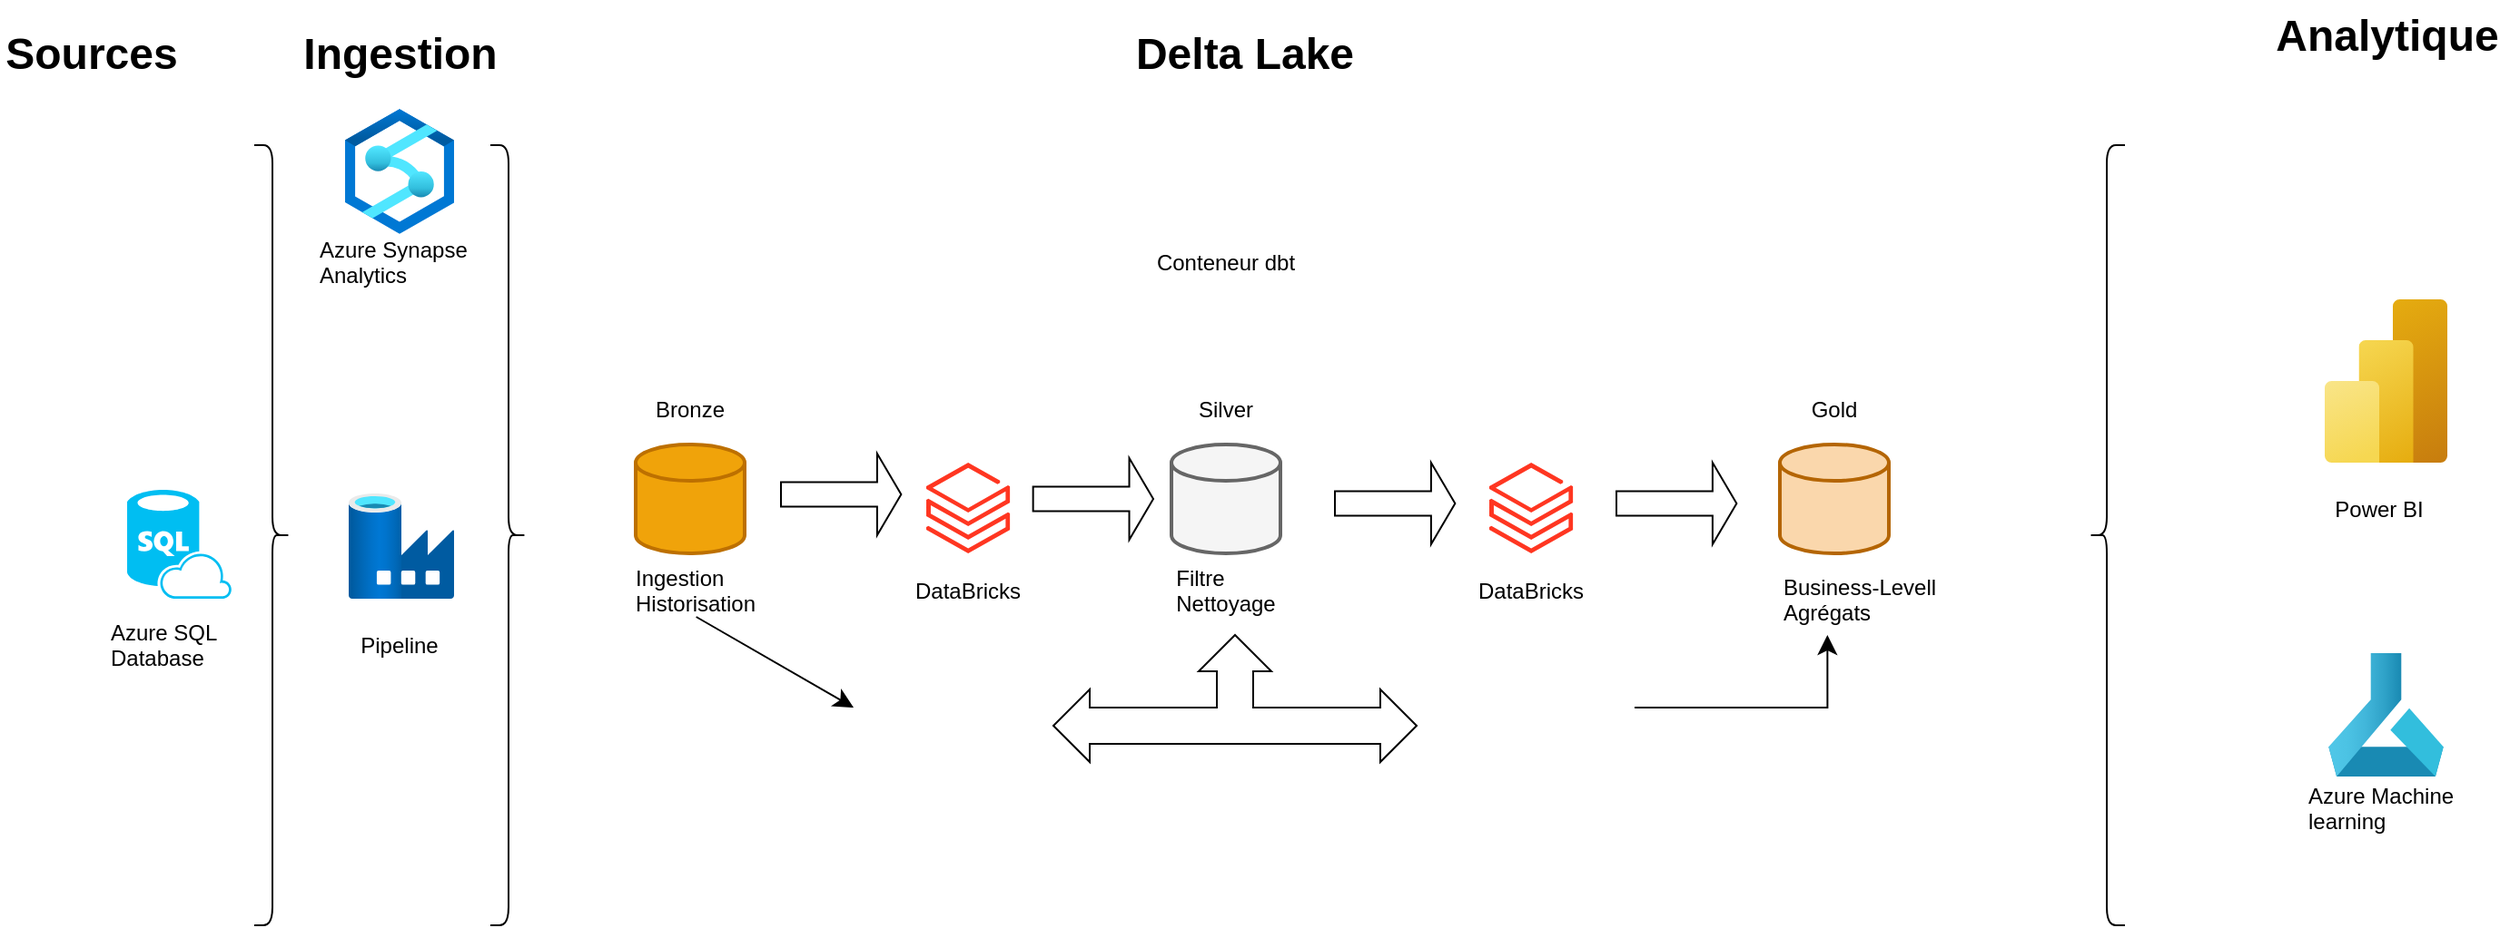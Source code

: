 <mxfile version="27.2.0">
  <diagram name="Page-2" id="Nc0zzKh80A5awvxplMQa">
    <mxGraphModel dx="2732" dy="1696" grid="1" gridSize="10" guides="1" tooltips="1" connect="1" arrows="1" fold="1" page="1" pageScale="1" pageWidth="1169" pageHeight="827" math="0" shadow="0">
      <root>
        <mxCell id="0" />
        <mxCell id="1" parent="0" />
        <mxCell id="7mm0GI2dPfNlWBvnad1u-171" value="" style="shape=curlyBracket;whiteSpace=wrap;html=1;rounded=1;flipH=1;labelPosition=right;verticalLabelPosition=middle;align=left;verticalAlign=middle;" vertex="1" parent="1">
          <mxGeometry x="90" y="20" width="20" height="430" as="geometry" />
        </mxCell>
        <mxCell id="7mm0GI2dPfNlWBvnad1u-172" value="" style="shape=curlyBracket;whiteSpace=wrap;html=1;rounded=1;flipH=1;labelPosition=right;verticalLabelPosition=middle;align=left;verticalAlign=middle;" vertex="1" parent="1">
          <mxGeometry x="220" y="20" width="20" height="430" as="geometry" />
        </mxCell>
        <mxCell id="7mm0GI2dPfNlWBvnad1u-173" value="Sources" style="text;strokeColor=none;fillColor=none;html=1;fontSize=24;fontStyle=1;verticalAlign=middle;align=center;" vertex="1" parent="1">
          <mxGeometry x="-50" y="-50" width="100" height="40" as="geometry" />
        </mxCell>
        <mxCell id="7mm0GI2dPfNlWBvnad1u-174" value="Ingestion" style="text;strokeColor=none;fillColor=none;html=1;fontSize=24;fontStyle=1;verticalAlign=middle;align=center;" vertex="1" parent="1">
          <mxGeometry x="120" y="-50" width="100" height="40" as="geometry" />
        </mxCell>
        <mxCell id="7mm0GI2dPfNlWBvnad1u-175" value="" style="verticalLabelPosition=bottom;html=1;verticalAlign=top;align=center;strokeColor=none;fillColor=#00BEF2;shape=mxgraph.azure.sql_database_sql_azure;" vertex="1" parent="1">
          <mxGeometry x="20" y="210" width="57.5" height="60" as="geometry" />
        </mxCell>
        <mxCell id="7mm0GI2dPfNlWBvnad1u-176" value="" style="image;aspect=fixed;html=1;points=[];align=center;fontSize=12;image=img/lib/azure2/databases/Azure_Synapse_Analytics.svg;" vertex="1" parent="1">
          <mxGeometry x="140" width="60" height="69" as="geometry" />
        </mxCell>
        <mxCell id="7mm0GI2dPfNlWBvnad1u-177" value="" style="image;aspect=fixed;html=1;points=[];align=center;fontSize=12;image=img/lib/azure2/databases/Data_Factory.svg;" vertex="1" parent="1">
          <mxGeometry x="142" y="212" width="58" height="58" as="geometry" />
        </mxCell>
        <mxCell id="7mm0GI2dPfNlWBvnad1u-178" value="" style="shape=image;verticalLabelPosition=bottom;labelBackgroundColor=default;verticalAlign=top;aspect=fixed;imageAspect=0;image=https://avatars.githubusercontent.com/u/49767398?s=280&amp;v=4;" vertex="1" parent="1">
          <mxGeometry x="585" y="-10" width="80" height="80" as="geometry" />
        </mxCell>
        <mxCell id="7mm0GI2dPfNlWBvnad1u-179" value="" style="image;aspect=fixed;html=1;points=[];align=center;fontSize=12;image=img/lib/azure2/analytics/Azure_Databricks.svg;" vertex="1" parent="1">
          <mxGeometry x="460" y="195" width="46.18" height="50" as="geometry" />
        </mxCell>
        <mxCell id="7mm0GI2dPfNlWBvnad1u-180" value="" style="strokeWidth=2;html=1;shape=mxgraph.flowchart.database;whiteSpace=wrap;fillColor=#f0a30a;fontColor=#000000;strokeColor=#BD7000;" vertex="1" parent="1">
          <mxGeometry x="300" y="185" width="60" height="60" as="geometry" />
        </mxCell>
        <mxCell id="7mm0GI2dPfNlWBvnad1u-181" value="" style="strokeWidth=2;html=1;shape=mxgraph.flowchart.database;whiteSpace=wrap;fillColor=#f5f5f5;fontColor=#333333;strokeColor=#666666;" vertex="1" parent="1">
          <mxGeometry x="595" y="185" width="60" height="60" as="geometry" />
        </mxCell>
        <mxCell id="7mm0GI2dPfNlWBvnad1u-182" value="" style="image;aspect=fixed;html=1;points=[];align=center;fontSize=12;image=img/lib/azure2/analytics/Azure_Databricks.svg;" vertex="1" parent="1">
          <mxGeometry x="770" y="195" width="46.18" height="50" as="geometry" />
        </mxCell>
        <mxCell id="7mm0GI2dPfNlWBvnad1u-183" value="" style="strokeWidth=2;html=1;shape=mxgraph.flowchart.database;whiteSpace=wrap;fillColor=#fad7ac;strokeColor=#b46504;" vertex="1" parent="1">
          <mxGeometry x="930" y="185" width="60" height="60" as="geometry" />
        </mxCell>
        <mxCell id="7mm0GI2dPfNlWBvnad1u-184" value="" style="shape=image;verticalLabelPosition=bottom;labelBackgroundColor=default;verticalAlign=top;aspect=fixed;imageAspect=0;image=https://miro.medium.com/v2/resize:fit:1016/1*7HGfANnloBggMCl0u4RcYA.png;" vertex="1" parent="1">
          <mxGeometry x="420.72" y="310" width="104.74" height="40" as="geometry" />
        </mxCell>
        <mxCell id="7mm0GI2dPfNlWBvnad1u-186" value="" style="shape=image;verticalLabelPosition=bottom;labelBackgroundColor=default;verticalAlign=top;aspect=fixed;imageAspect=0;image=https://miro.medium.com/v2/resize:fit:1016/1*7HGfANnloBggMCl0u4RcYA.png;" vertex="1" parent="1">
          <mxGeometry x="740.72" y="310" width="104.74" height="40" as="geometry" />
        </mxCell>
        <mxCell id="7mm0GI2dPfNlWBvnad1u-187" value="" style="shape=image;verticalLabelPosition=bottom;labelBackgroundColor=default;verticalAlign=top;aspect=fixed;imageAspect=0;image=https://cdn.dribbble.com/userupload/19991823/file/original-efc9605e60a43bab4ac37e1fed1c5ebc.png;" vertex="1" parent="1">
          <mxGeometry x="310" y="410" width="53.33" height="40" as="geometry" />
        </mxCell>
        <mxCell id="7mm0GI2dPfNlWBvnad1u-188" value="" style="shape=image;verticalLabelPosition=bottom;labelBackgroundColor=default;verticalAlign=top;aspect=fixed;imageAspect=0;image=https://cdn.dribbble.com/userupload/19991823/file/original-efc9605e60a43bab4ac37e1fed1c5ebc.png;" vertex="1" parent="1">
          <mxGeometry x="601.67" y="410" width="53.33" height="40" as="geometry" />
        </mxCell>
        <mxCell id="7mm0GI2dPfNlWBvnad1u-189" value="" style="shape=image;verticalLabelPosition=bottom;labelBackgroundColor=default;verticalAlign=top;aspect=fixed;imageAspect=0;image=https://cdn.dribbble.com/userupload/19991823/file/original-efc9605e60a43bab4ac37e1fed1c5ebc.png;" vertex="1" parent="1">
          <mxGeometry x="940" y="410" width="53.33" height="40" as="geometry" />
        </mxCell>
        <mxCell id="7mm0GI2dPfNlWBvnad1u-228" style="edgeStyle=none;curved=1;rounded=0;orthogonalLoop=1;jettySize=auto;html=1;exitX=0.5;exitY=1;exitDx=0;exitDy=0;fontSize=12;startSize=8;endSize=8;" edge="1" parent="1" source="7mm0GI2dPfNlWBvnad1u-190">
          <mxGeometry relative="1" as="geometry">
            <mxPoint x="420" y="330" as="targetPoint" />
          </mxGeometry>
        </mxCell>
        <mxCell id="7mm0GI2dPfNlWBvnad1u-190" value="&lt;p style=&quot;margin: 0px; font-variant-numeric: normal; font-variant-east-asian: normal; font-variant-alternates: normal; font-size-adjust: none; font-kerning: auto; font-optical-sizing: auto; font-feature-settings: normal; font-variation-settings: normal; font-variant-position: normal; font-variant-emoji: normal; font-stretch: normal; line-height: normal; color: rgb(0, 0, 0); text-align: start;&quot; class=&quot;p1&quot;&gt;Ingestion&lt;/p&gt;&lt;p style=&quot;margin: 0px; font-variant-numeric: normal; font-variant-east-asian: normal; font-variant-alternates: normal; font-size-adjust: none; font-kerning: auto; font-optical-sizing: auto; font-feature-settings: normal; font-variation-settings: normal; font-variant-position: normal; font-variant-emoji: normal; font-stretch: normal; line-height: normal; color: rgb(0, 0, 0); text-align: start;&quot; class=&quot;p1&quot;&gt;Historisation&lt;/p&gt;" style="text;html=1;align=center;verticalAlign=middle;whiteSpace=wrap;rounded=0;" vertex="1" parent="1">
          <mxGeometry x="303.33" y="250" width="60" height="30" as="geometry" />
        </mxCell>
        <mxCell id="7mm0GI2dPfNlWBvnad1u-191" value="&lt;p style=&quot;margin: 0px; font-variant-numeric: normal; font-variant-east-asian: normal; font-variant-alternates: normal; font-size-adjust: none; font-kerning: auto; font-optical-sizing: auto; font-feature-settings: normal; font-variation-settings: normal; font-variant-position: normal; font-variant-emoji: normal; font-stretch: normal; line-height: normal; color: rgb(0, 0, 0); text-align: start;&quot; class=&quot;p1&quot;&gt;Bronze&lt;/p&gt;" style="text;html=1;align=center;verticalAlign=middle;whiteSpace=wrap;rounded=0;" vertex="1" parent="1">
          <mxGeometry x="300" y="150" width="60" height="30" as="geometry" />
        </mxCell>
        <mxCell id="7mm0GI2dPfNlWBvnad1u-192" value="&lt;p style=&quot;margin: 0px; font-variant-numeric: normal; font-variant-east-asian: normal; font-variant-alternates: normal; font-size-adjust: none; font-kerning: auto; font-optical-sizing: auto; font-feature-settings: normal; font-variation-settings: normal; font-variant-position: normal; font-variant-emoji: normal; font-stretch: normal; line-height: normal; color: rgb(0, 0, 0); text-align: start;&quot; class=&quot;p1&quot;&gt;Silver&lt;/p&gt;" style="text;html=1;align=center;verticalAlign=middle;whiteSpace=wrap;rounded=0;" vertex="1" parent="1">
          <mxGeometry x="595" y="150" width="60" height="30" as="geometry" />
        </mxCell>
        <mxCell id="7mm0GI2dPfNlWBvnad1u-193" value="&lt;p style=&quot;margin: 0px; font-variant-numeric: normal; font-variant-east-asian: normal; font-variant-alternates: normal; font-size-adjust: none; font-kerning: auto; font-optical-sizing: auto; font-feature-settings: normal; font-variation-settings: normal; font-variant-position: normal; font-variant-emoji: normal; font-stretch: normal; line-height: normal; color: rgb(0, 0, 0); text-align: start;&quot; class=&quot;p1&quot;&gt;Gold&lt;/p&gt;" style="text;html=1;align=center;verticalAlign=middle;whiteSpace=wrap;rounded=0;" vertex="1" parent="1">
          <mxGeometry x="930" y="150" width="60" height="30" as="geometry" />
        </mxCell>
        <mxCell id="7mm0GI2dPfNlWBvnad1u-194" value="&lt;p style=&quot;margin: 0px; font-variant-numeric: normal; font-variant-east-asian: normal; font-variant-alternates: normal; font-size-adjust: none; font-kerning: auto; font-optical-sizing: auto; font-feature-settings: normal; font-variation-settings: normal; font-variant-position: normal; font-variant-emoji: normal; font-stretch: normal; line-height: normal; color: rgb(0, 0, 0); text-align: start;&quot; class=&quot;p1&quot;&gt;Filtre&lt;/p&gt;&lt;p style=&quot;margin: 0px; font-variant-numeric: normal; font-variant-east-asian: normal; font-variant-alternates: normal; font-size-adjust: none; font-kerning: auto; font-optical-sizing: auto; font-feature-settings: normal; font-variation-settings: normal; font-variant-position: normal; font-variant-emoji: normal; font-stretch: normal; line-height: normal; color: rgb(0, 0, 0); text-align: start;&quot; class=&quot;p1&quot;&gt;Nettoyage&lt;/p&gt;" style="text;html=1;align=center;verticalAlign=middle;whiteSpace=wrap;rounded=0;" vertex="1" parent="1">
          <mxGeometry x="595" y="250" width="60" height="30" as="geometry" />
        </mxCell>
        <mxCell id="7mm0GI2dPfNlWBvnad1u-195" value="&lt;p style=&quot;margin: 0px; font-variant-numeric: normal; font-variant-east-asian: normal; font-variant-alternates: normal; font-size-adjust: none; font-kerning: auto; font-optical-sizing: auto; font-feature-settings: normal; font-variation-settings: normal; font-variant-position: normal; font-variant-emoji: normal; font-stretch: normal; line-height: normal; color: rgb(0, 0, 0);&quot; class=&quot;p1&quot;&gt;Business-Levell&lt;/p&gt;&lt;p style=&quot;margin: 0px; font-variant-numeric: normal; font-variant-east-asian: normal; font-variant-alternates: normal; font-size-adjust: none; font-kerning: auto; font-optical-sizing: auto; font-feature-settings: normal; font-variation-settings: normal; font-variant-position: normal; font-variant-emoji: normal; font-stretch: normal; line-height: normal; color: rgb(0, 0, 0);&quot; class=&quot;p1&quot;&gt;Agrégats&lt;/p&gt;" style="text;whiteSpace=wrap;html=1;" vertex="1" parent="1">
          <mxGeometry x="930" y="250" width="120" height="50" as="geometry" />
        </mxCell>
        <mxCell id="7mm0GI2dPfNlWBvnad1u-202" value="" style="shape=curlyBracket;whiteSpace=wrap;html=1;rounded=1;labelPosition=left;verticalLabelPosition=middle;align=right;verticalAlign=middle;" vertex="1" parent="1">
          <mxGeometry x="1100" y="20" width="20" height="430" as="geometry" />
        </mxCell>
        <mxCell id="7mm0GI2dPfNlWBvnad1u-203" value="" style="image;aspect=fixed;html=1;points=[];align=center;fontSize=12;image=img/lib/azure2/analytics/Power_BI_Embedded.svg;" vertex="1" parent="1">
          <mxGeometry x="1230" y="105" width="67.5" height="90" as="geometry" />
        </mxCell>
        <mxCell id="7mm0GI2dPfNlWBvnad1u-204" value="" style="image;aspect=fixed;html=1;points=[];align=center;fontSize=12;image=img/lib/azure2/ai_machine_learning/Machine_Learning.svg;" vertex="1" parent="1">
          <mxGeometry x="1231.75" y="300" width="64" height="68" as="geometry" />
        </mxCell>
        <mxCell id="7mm0GI2dPfNlWBvnad1u-205" value="&lt;p style=&quot;margin: 0px; font-variant-numeric: normal; font-variant-east-asian: normal; font-variant-alternates: normal; font-size-adjust: none; font-kerning: auto; font-optical-sizing: auto; font-feature-settings: normal; font-variation-settings: normal; font-variant-position: normal; font-variant-emoji: normal; font-stretch: normal; line-height: normal; color: rgb(0, 0, 0); text-align: start;&quot; class=&quot;p1&quot;&gt;Azure SQL Database&lt;/p&gt;" style="text;html=1;align=center;verticalAlign=middle;whiteSpace=wrap;rounded=0;" vertex="1" parent="1">
          <mxGeometry x="10" y="280" width="110" height="30" as="geometry" />
        </mxCell>
        <mxCell id="7mm0GI2dPfNlWBvnad1u-206" value="&lt;p style=&quot;margin: 0px; font-variant-numeric: normal; font-variant-east-asian: normal; font-variant-alternates: normal; font-size-adjust: none; font-kerning: auto; font-optical-sizing: auto; font-feature-settings: normal; font-variation-settings: normal; font-variant-position: normal; font-variant-emoji: normal; font-stretch: normal; line-height: normal; color: rgb(0, 0, 0); text-align: start;&quot; class=&quot;p1&quot;&gt;Azure Synapse Analytics&lt;/p&gt;" style="text;html=1;align=center;verticalAlign=middle;whiteSpace=wrap;rounded=0;" vertex="1" parent="1">
          <mxGeometry x="125" y="69" width="92" height="30" as="geometry" />
        </mxCell>
        <mxCell id="7mm0GI2dPfNlWBvnad1u-207" value="&lt;p style=&quot;margin: 0px; font-variant-numeric: normal; font-variant-east-asian: normal; font-variant-alternates: normal; font-size-adjust: none; font-kerning: auto; font-optical-sizing: auto; font-feature-settings: normal; font-variation-settings: normal; font-variant-position: normal; font-variant-emoji: normal; font-stretch: normal; line-height: normal; color: rgb(0, 0, 0); text-align: start;&quot; class=&quot;p1&quot;&gt;Pipeline&lt;/p&gt;" style="text;html=1;align=center;verticalAlign=middle;whiteSpace=wrap;rounded=0;" vertex="1" parent="1">
          <mxGeometry x="140" y="280" width="60" height="30" as="geometry" />
        </mxCell>
        <mxCell id="7mm0GI2dPfNlWBvnad1u-208" value="&lt;p style=&quot;margin: 0px; font-variant-numeric: normal; font-variant-east-asian: normal; font-variant-alternates: normal; font-size-adjust: none; font-kerning: auto; font-optical-sizing: auto; font-feature-settings: normal; font-variation-settings: normal; font-variant-position: normal; font-variant-emoji: normal; font-stretch: normal; line-height: normal; color: rgb(0, 0, 0); text-align: start;&quot; class=&quot;p1&quot;&gt;DataBricks&lt;/p&gt;" style="text;html=1;align=center;verticalAlign=middle;whiteSpace=wrap;rounded=0;" vertex="1" parent="1">
          <mxGeometry x="453.09" y="250" width="60" height="30" as="geometry" />
        </mxCell>
        <mxCell id="7mm0GI2dPfNlWBvnad1u-209" value="&lt;p style=&quot;margin: 0px; font-variant-numeric: normal; font-variant-east-asian: normal; font-variant-alternates: normal; font-size-adjust: none; font-kerning: auto; font-optical-sizing: auto; font-feature-settings: normal; font-variation-settings: normal; font-variant-position: normal; font-variant-emoji: normal; font-stretch: normal; line-height: normal; color: rgb(0, 0, 0); text-align: start;&quot; class=&quot;p1&quot;&gt;DataBricks&lt;/p&gt;" style="text;html=1;align=center;verticalAlign=middle;whiteSpace=wrap;rounded=0;" vertex="1" parent="1">
          <mxGeometry x="763.09" y="250" width="60" height="30" as="geometry" />
        </mxCell>
        <mxCell id="7mm0GI2dPfNlWBvnad1u-210" value="&lt;p style=&quot;margin: 0px; font-variant-numeric: normal; font-variant-east-asian: normal; font-variant-alternates: normal; font-size-adjust: none; font-kerning: auto; font-optical-sizing: auto; font-feature-settings: normal; font-variation-settings: normal; font-variant-position: normal; font-variant-emoji: normal; font-stretch: normal; line-height: normal; color: rgb(0, 0, 0); text-align: start;&quot; class=&quot;p1&quot;&gt;Conteneur dbt&lt;/p&gt;" style="text;html=1;align=center;verticalAlign=middle;whiteSpace=wrap;rounded=0;" vertex="1" parent="1">
          <mxGeometry x="575.83" y="69" width="98.34" height="30" as="geometry" />
        </mxCell>
        <mxCell id="7mm0GI2dPfNlWBvnad1u-211" value="Delta Lake" style="text;strokeColor=none;fillColor=none;html=1;fontSize=24;fontStyle=1;verticalAlign=middle;align=center;" vertex="1" parent="1">
          <mxGeometry x="585" y="-50" width="100" height="40" as="geometry" />
        </mxCell>
        <mxCell id="7mm0GI2dPfNlWBvnad1u-212" value="Analytique" style="text;strokeColor=none;fillColor=none;html=1;fontSize=24;fontStyle=1;verticalAlign=middle;align=center;" vertex="1" parent="1">
          <mxGeometry x="1213.75" y="-60" width="100" height="40" as="geometry" />
        </mxCell>
        <mxCell id="7mm0GI2dPfNlWBvnad1u-214" value="&lt;p style=&quot;margin: 0px; font-variant-numeric: normal; font-variant-east-asian: normal; font-variant-alternates: normal; font-size-adjust: none; font-kerning: auto; font-optical-sizing: auto; font-feature-settings: normal; font-variation-settings: normal; font-variant-position: normal; font-variant-emoji: normal; font-stretch: normal; line-height: normal; color: rgb(0, 0, 0); text-align: start;&quot; class=&quot;p1&quot;&gt;Power BI&lt;/p&gt;" style="text;html=1;align=center;verticalAlign=middle;whiteSpace=wrap;rounded=0;" vertex="1" parent="1">
          <mxGeometry x="1230" y="205" width="60" height="30" as="geometry" />
        </mxCell>
        <mxCell id="7mm0GI2dPfNlWBvnad1u-215" value="&lt;p style=&quot;margin: 0px; font-variant-numeric: normal; font-variant-east-asian: normal; font-variant-alternates: normal; font-size-adjust: none; font-kerning: auto; font-optical-sizing: auto; font-feature-settings: normal; font-variation-settings: normal; font-variant-position: normal; font-variant-emoji: normal; font-stretch: normal; line-height: normal; color: rgb(0, 0, 0); text-align: start;&quot; class=&quot;p1&quot;&gt;Azure Machine learning&lt;/p&gt;" style="text;html=1;align=center;verticalAlign=middle;whiteSpace=wrap;rounded=0;" vertex="1" parent="1">
          <mxGeometry x="1220" y="370" width="100" height="30" as="geometry" />
        </mxCell>
        <mxCell id="7mm0GI2dPfNlWBvnad1u-219" value="" style="shape=singleArrow;whiteSpace=wrap;html=1;" vertex="1" parent="1">
          <mxGeometry x="518.82" y="192.5" width="66.18" height="45" as="geometry" />
        </mxCell>
        <mxCell id="7mm0GI2dPfNlWBvnad1u-220" value="" style="shape=singleArrow;whiteSpace=wrap;html=1;" vertex="1" parent="1">
          <mxGeometry x="380" y="190" width="66.18" height="45" as="geometry" />
        </mxCell>
        <mxCell id="7mm0GI2dPfNlWBvnad1u-221" value="" style="shape=singleArrow;whiteSpace=wrap;html=1;" vertex="1" parent="1">
          <mxGeometry x="685" y="195" width="66.18" height="45" as="geometry" />
        </mxCell>
        <mxCell id="7mm0GI2dPfNlWBvnad1u-222" value="" style="shape=singleArrow;whiteSpace=wrap;html=1;" vertex="1" parent="1">
          <mxGeometry x="840" y="195" width="66.18" height="45" as="geometry" />
        </mxCell>
        <mxCell id="7mm0GI2dPfNlWBvnad1u-223" value="" style="html=1;shadow=0;dashed=0;align=center;verticalAlign=middle;shape=mxgraph.arrows2.triadArrow;dy=10;dx=20;arrowHead=40;" vertex="1" parent="1">
          <mxGeometry x="530" y="290" width="200" height="70" as="geometry" />
        </mxCell>
        <mxCell id="7mm0GI2dPfNlWBvnad1u-224" value="" style="edgeStyle=segmentEdgeStyle;endArrow=classic;html=1;curved=0;rounded=0;endSize=8;startSize=8;fontSize=12;" edge="1" parent="1">
          <mxGeometry width="50" height="50" relative="1" as="geometry">
            <mxPoint x="850" y="330" as="sourcePoint" />
            <mxPoint x="956.18" y="290" as="targetPoint" />
          </mxGeometry>
        </mxCell>
      </root>
    </mxGraphModel>
  </diagram>
</mxfile>
